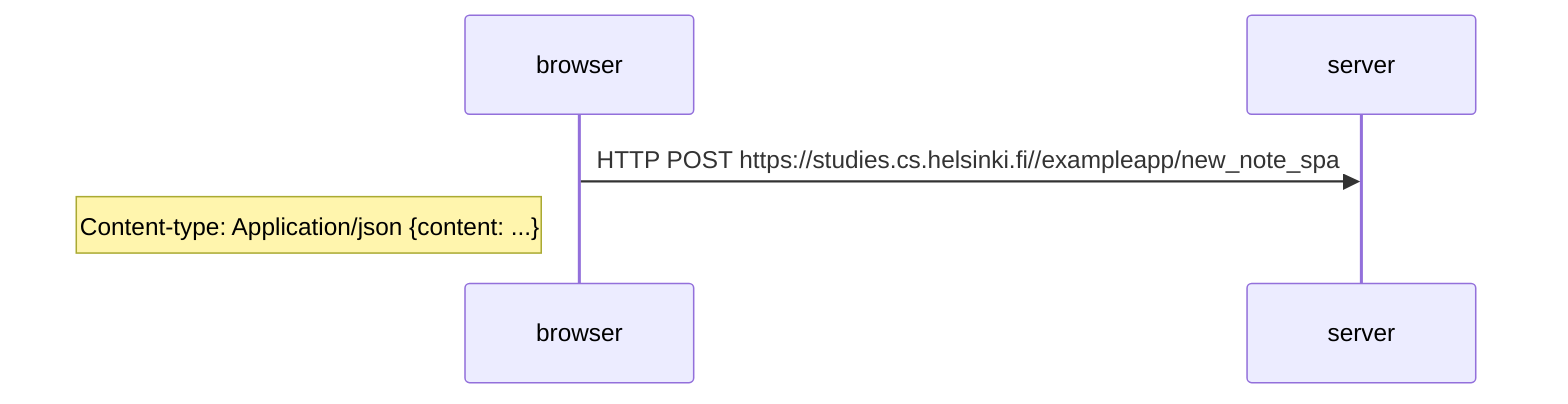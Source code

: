 sequenceDiagram 
    participant browser 
    participant server 
    browser ->> server: HTTP POST https://studies.cs.helsinki.fi//exampleapp/new_note_spa
    Note left of browser: Content-type: Application/json {content: ...}